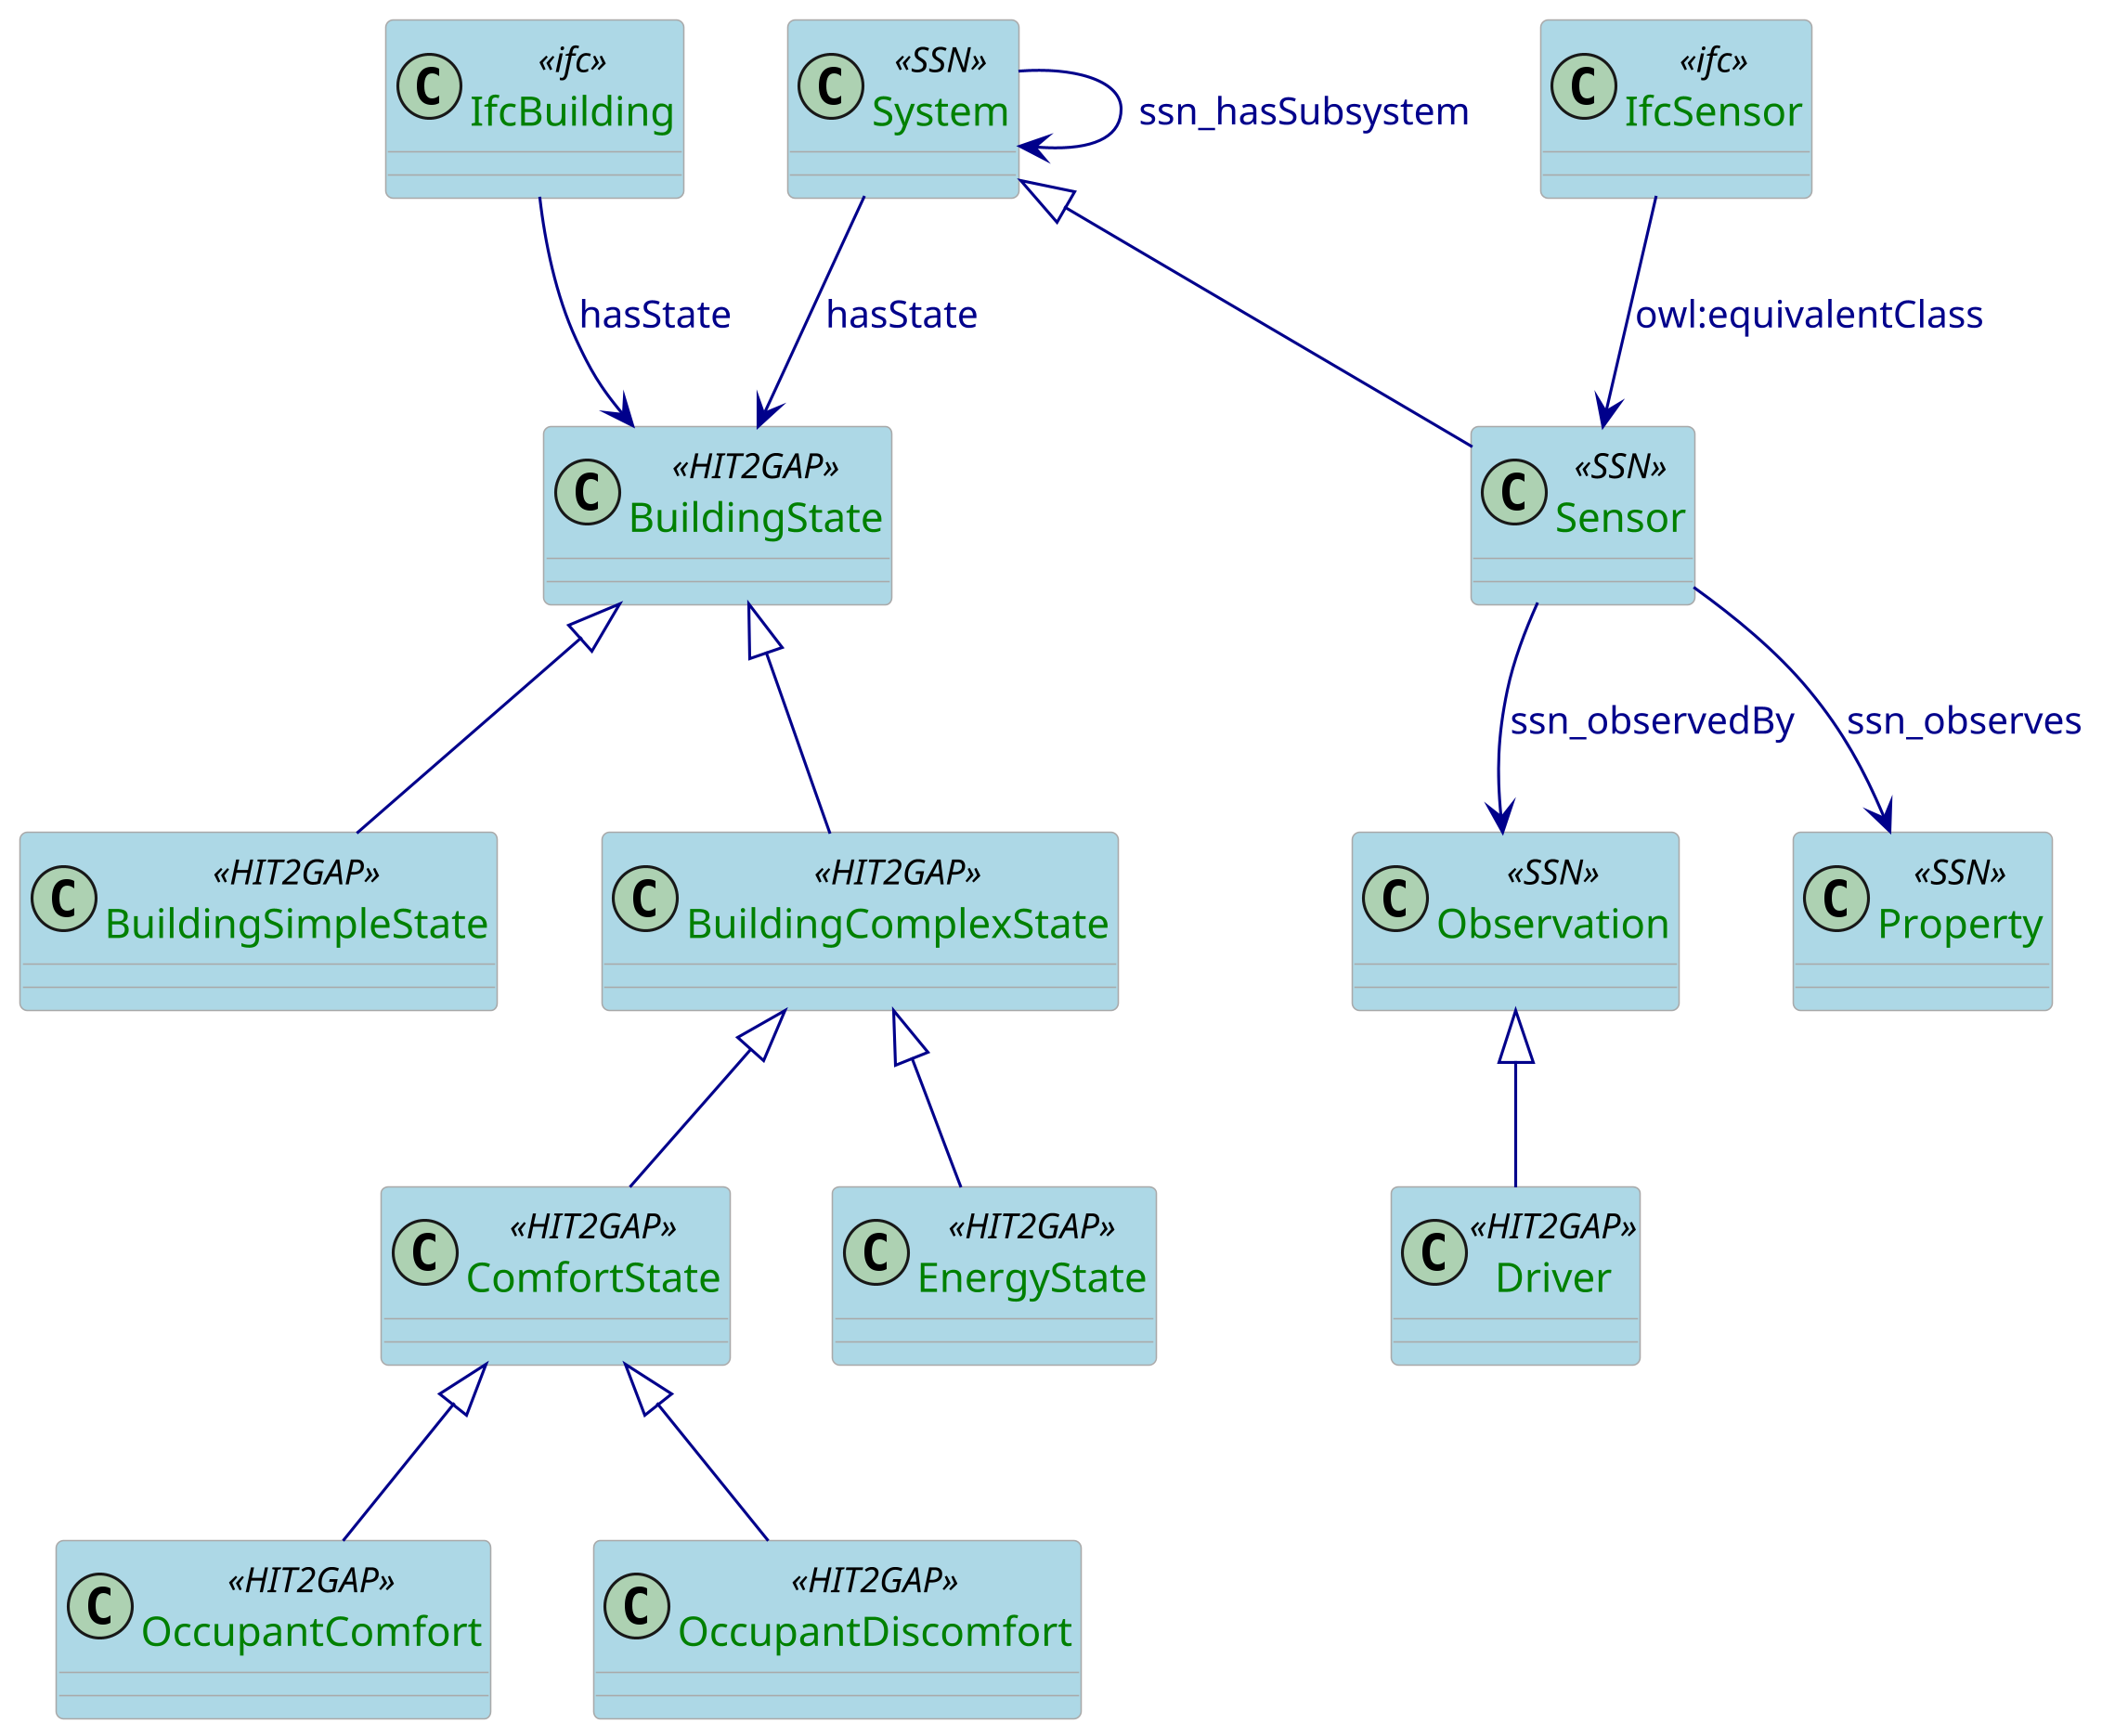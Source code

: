 @startuml

skinparam class {
  ArrowColor DarkBlue
  ArrowFontColor DarkBlue
  BackgroundColor LightBlue
  BorderColor DarkGrey
}
skinparam dpi 300
skinparam stereotypeCBackgroundColor Wheat
skinparam classAttributeFontColor  Green

class System <<SSN>>{

}

class BuildingState <<HIT2GAP>>{

}

class BuildingSimpleState <<HIT2GAP>>{

}

class BuildingComplexState <<HIT2GAP>>{

}

class EnergyState <<HIT2GAP>>{

}

class ComfortState <<HIT2GAP>>{

}

class OccupantComfort <<HIT2GAP>>{

}

class OccupantDiscomfort <<HIT2GAP>>{

}
class Driver <<HIT2GAP>>{

}

class Observation <<SSN>>{

}

class Property <<SSN>> {

}

class Sensor <<SSN>>

class IfcBuilding <<ifc>>
class IfcSensor <<ifc>>

IfcBuilding --> BuildingState:hasState
System --> BuildingState: hasState
BuildingState <|-- BuildingSimpleState
BuildingState <|-- BuildingComplexState
BuildingComplexState <|-- EnergyState
BuildingComplexState <|-- ComfortState
ComfortState <|-- OccupantComfort
ComfortState <|-- OccupantDiscomfort
System --> System:ssn_hasSubsystem
System <|-- Sensor
Sensor --> Observation:ssn_observedBy
Sensor --> Property:ssn_observes
IfcSensor --> Sensor: owl:equivalentClass

Observation <|-- Driver

@enduml
